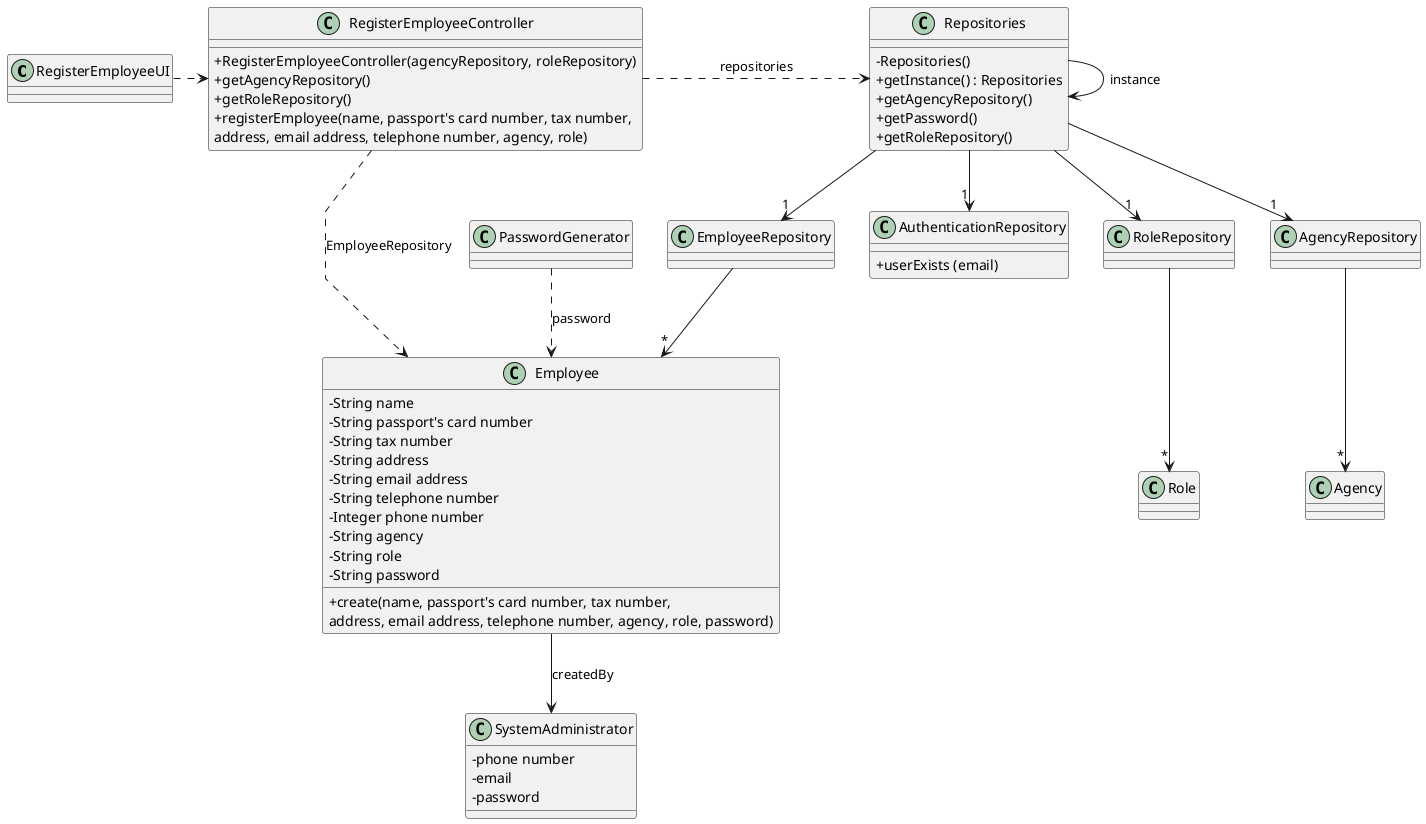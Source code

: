 @startuml

skinparam packageStyle rectangle
skinparam shadowing false
skinparam linetype polyline

skinparam classAttributeIconSize 0

class RegisterEmployeeUI {}

class RegisterEmployeeController {
    + RegisterEmployeeController(agencyRepository, roleRepository)
    + getAgencyRepository()
    + getRoleRepository()
    + registerEmployee(name, passport's card number, tax number,\naddress, email address, telephone number, agency, role)

}

class Repositories {
    - Repositories()
    + getInstance() : Repositories
    + getAgencyRepository()
    + getPassword()
    + getRoleRepository()
}

class AgencyRepository {}

class Agency {}

class RoleRepository {}

class Role {}

class EmployeeRepository {}

class PasswordGenerator {}

class AuthenticationRepository {
    + userExists (email)
}

class Employee {
    - String name
    - String passport's card number
    - String tax number
    - String address
    - String email address
    - String telephone number
    - Integer phone number
    - String agency
    - String role
    - String password

    + create(name, passport's card number, tax number,\naddress, email address, telephone number, agency, role, password)
}

class SystemAdministrator {
    - phone number
    - email
    - password
}


Repositories -> Repositories : instance

RegisterEmployeeUI .> RegisterEmployeeController

RegisterEmployeeController .> Repositories : repositories

Repositories --> "1" AgencyRepository

AgencyRepository --> "*" Agency

Repositories --> "1" RoleRepository

RoleRepository --> "*" Role

Repositories --> "1" EmployeeRepository

EmployeeRepository --> "*" Employee

Repositories --> "1" AuthenticationRepository

RegisterEmployeeController ..> Employee : EmployeeRepository

Employee --> SystemAdministrator : createdBy

PasswordGenerator .-> Employee : password


@enduml